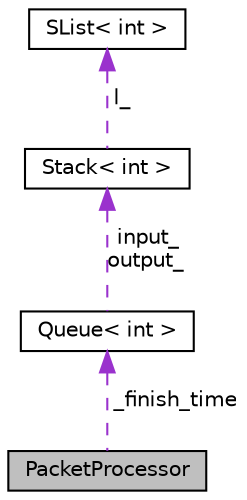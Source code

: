 digraph "PacketProcessor"
{
 // LATEX_PDF_SIZE
  edge [fontname="Helvetica",fontsize="10",labelfontname="Helvetica",labelfontsize="10"];
  node [fontname="Helvetica",fontsize="10",shape=record];
  Node1 [label="PacketProcessor",height=0.2,width=0.4,color="black", fillcolor="grey75", style="filled", fontcolor="black",tooltip="Models the packet processor."];
  Node2 -> Node1 [dir="back",color="darkorchid3",fontsize="10",style="dashed",label=" _finish_time" ,fontname="Helvetica"];
  Node2 [label="Queue\< int \>",height=0.2,width=0.4,color="black", fillcolor="white", style="filled",URL="$classQueue.html",tooltip=" "];
  Node3 -> Node2 [dir="back",color="darkorchid3",fontsize="10",style="dashed",label=" input_\noutput_" ,fontname="Helvetica"];
  Node3 [label="Stack\< int \>",height=0.2,width=0.4,color="black", fillcolor="white", style="filled",URL="$classStack.html",tooltip=" "];
  Node4 -> Node3 [dir="back",color="darkorchid3",fontsize="10",style="dashed",label=" l_" ,fontname="Helvetica"];
  Node4 [label="SList\< int \>",height=0.2,width=0.4,color="black", fillcolor="white", style="filled",URL="$classSList.html",tooltip=" "];
}
